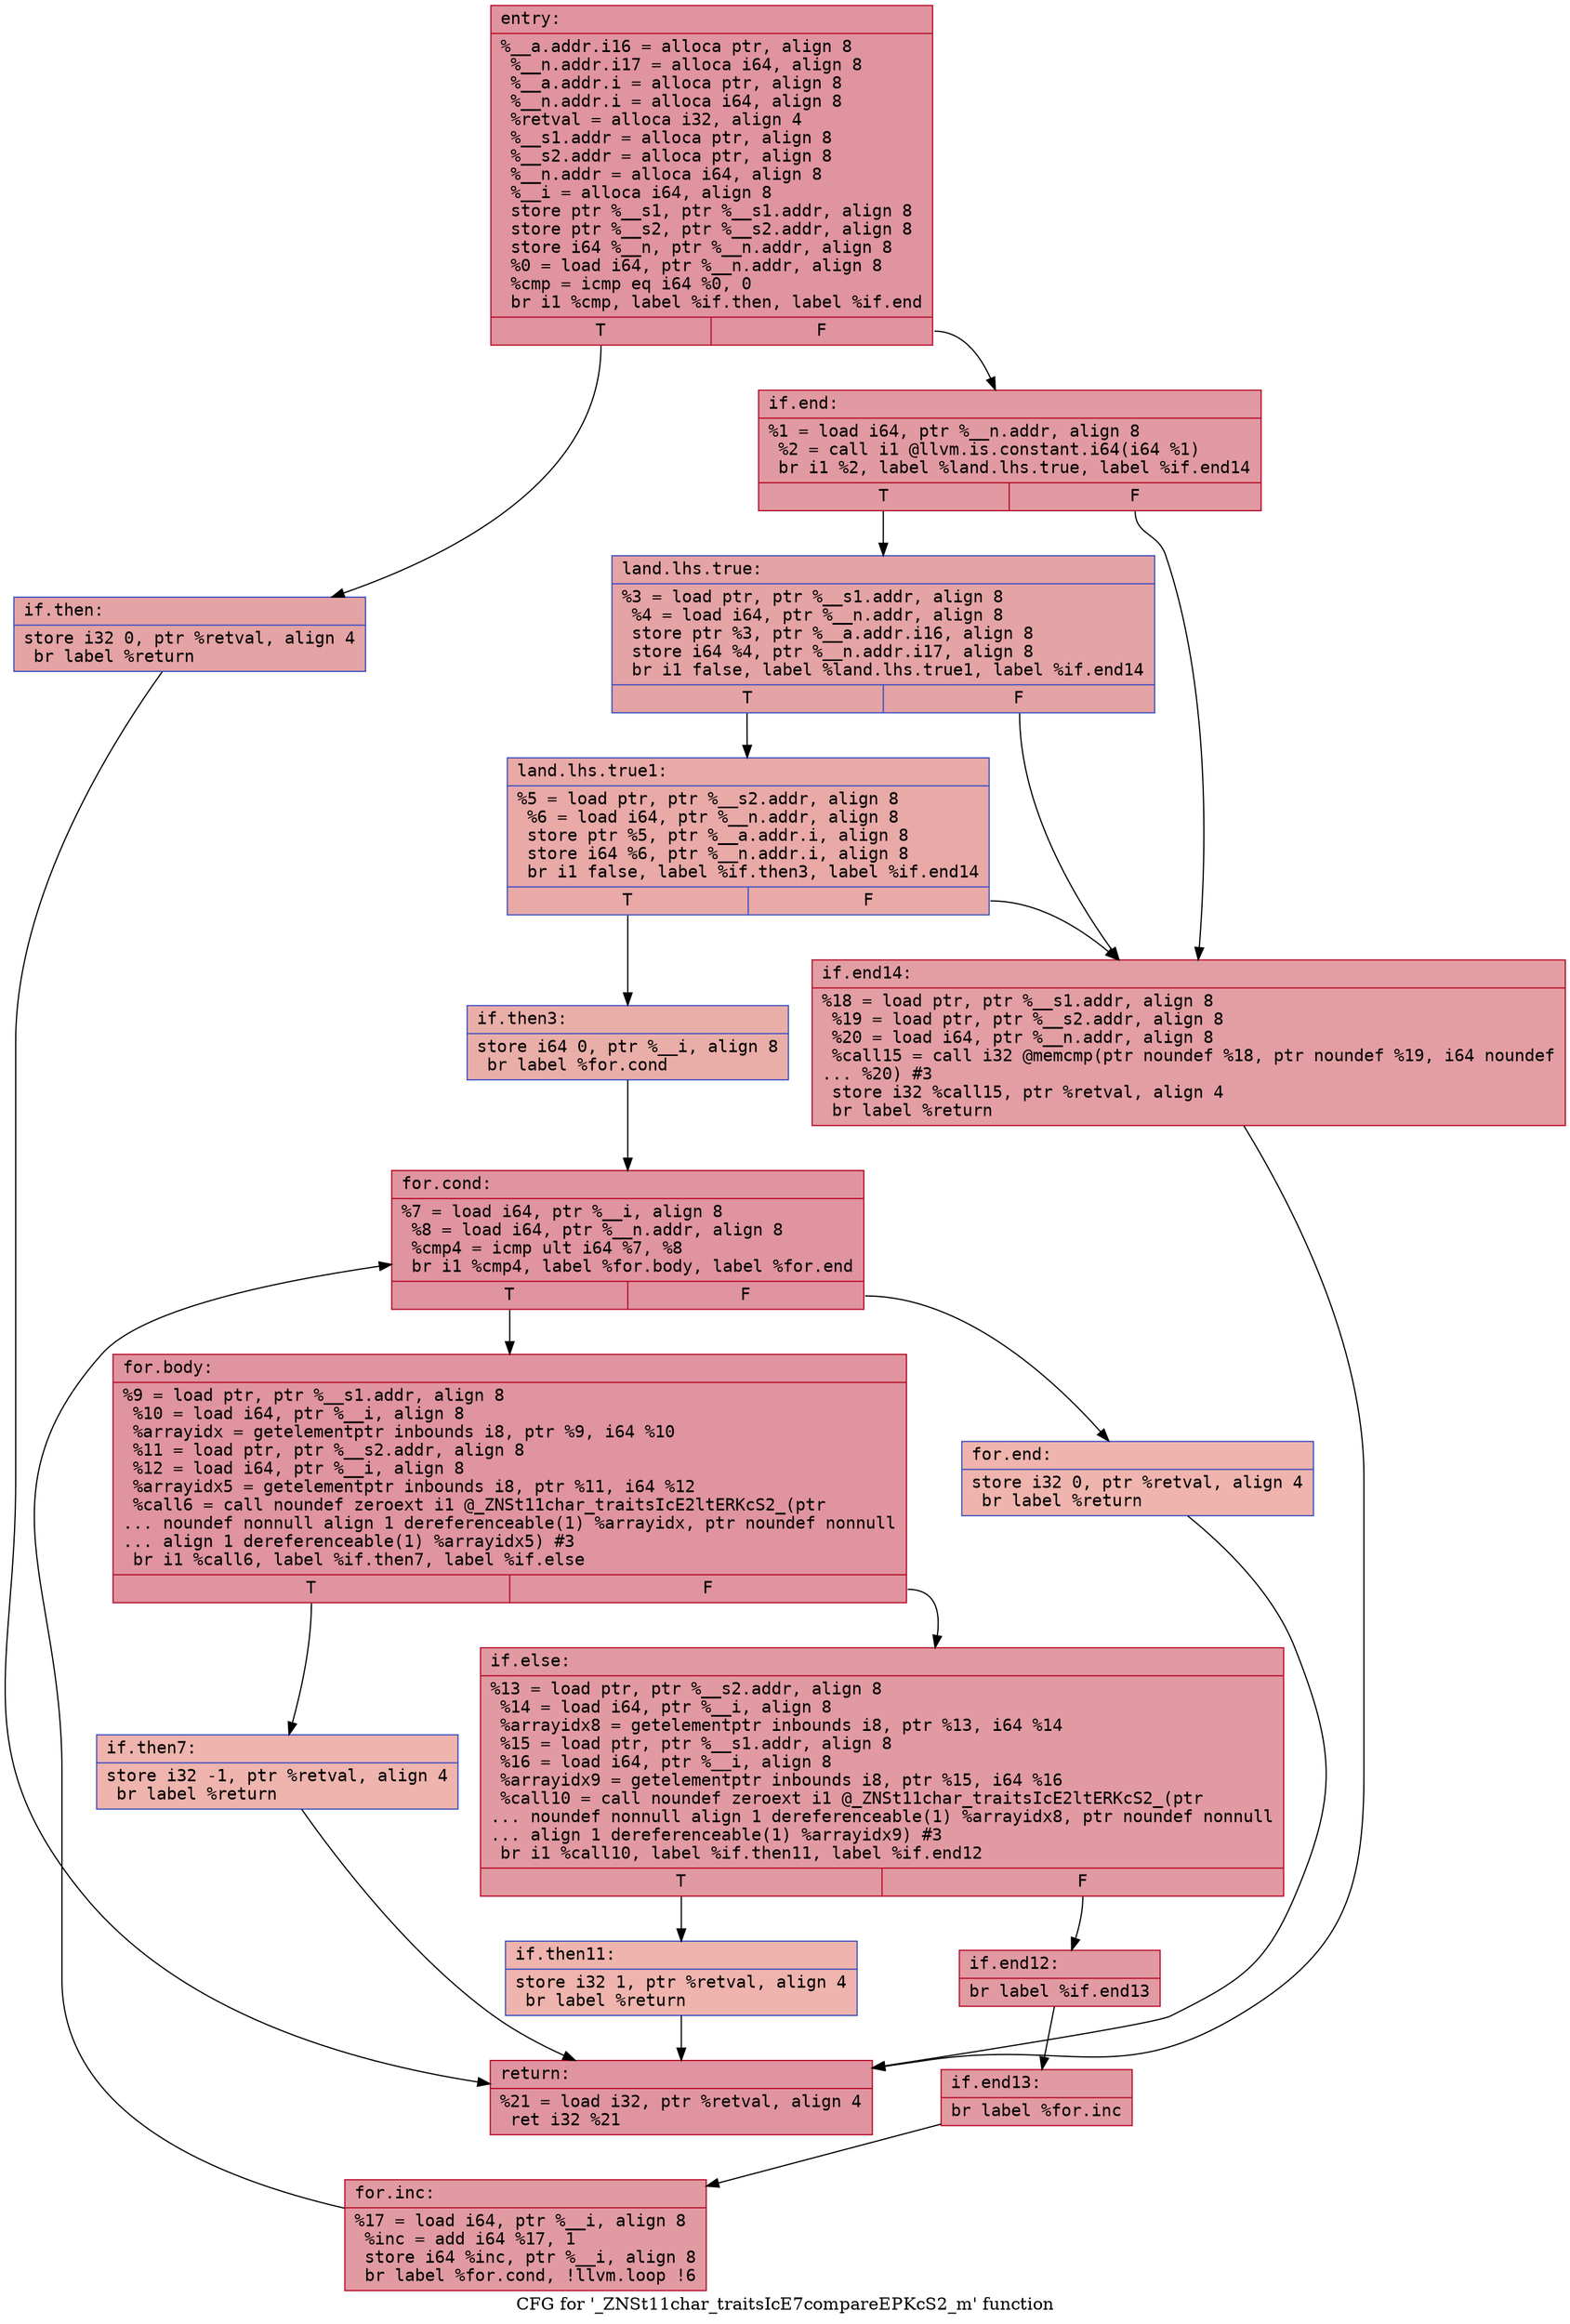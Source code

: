 digraph "CFG for '_ZNSt11char_traitsIcE7compareEPKcS2_m' function" {
	label="CFG for '_ZNSt11char_traitsIcE7compareEPKcS2_m' function";

	Node0x556bfe9f48c0 [shape=record,color="#b70d28ff", style=filled, fillcolor="#b70d2870" fontname="Courier",label="{entry:\l|  %__a.addr.i16 = alloca ptr, align 8\l  %__n.addr.i17 = alloca i64, align 8\l  %__a.addr.i = alloca ptr, align 8\l  %__n.addr.i = alloca i64, align 8\l  %retval = alloca i32, align 4\l  %__s1.addr = alloca ptr, align 8\l  %__s2.addr = alloca ptr, align 8\l  %__n.addr = alloca i64, align 8\l  %__i = alloca i64, align 8\l  store ptr %__s1, ptr %__s1.addr, align 8\l  store ptr %__s2, ptr %__s2.addr, align 8\l  store i64 %__n, ptr %__n.addr, align 8\l  %0 = load i64, ptr %__n.addr, align 8\l  %cmp = icmp eq i64 %0, 0\l  br i1 %cmp, label %if.then, label %if.end\l|{<s0>T|<s1>F}}"];
	Node0x556bfe9f48c0:s0 -> Node0x556bfe9f52f0[tooltip="entry -> if.then\nProbability 37.50%" ];
	Node0x556bfe9f48c0:s1 -> Node0x556bfe9f5360[tooltip="entry -> if.end\nProbability 62.50%" ];
	Node0x556bfe9f52f0 [shape=record,color="#3d50c3ff", style=filled, fillcolor="#c32e3170" fontname="Courier",label="{if.then:\l|  store i32 0, ptr %retval, align 4\l  br label %return\l}"];
	Node0x556bfe9f52f0 -> Node0x556bfe9f5580[tooltip="if.then -> return\nProbability 100.00%" ];
	Node0x556bfe9f5360 [shape=record,color="#b70d28ff", style=filled, fillcolor="#bb1b2c70" fontname="Courier",label="{if.end:\l|  %1 = load i64, ptr %__n.addr, align 8\l  %2 = call i1 @llvm.is.constant.i64(i64 %1)\l  br i1 %2, label %land.lhs.true, label %if.end14\l|{<s0>T|<s1>F}}"];
	Node0x556bfe9f5360:s0 -> Node0x556bfe9f58a0[tooltip="if.end -> land.lhs.true\nProbability 50.00%" ];
	Node0x556bfe9f5360:s1 -> Node0x556bfe9f5950[tooltip="if.end -> if.end14\nProbability 50.00%" ];
	Node0x556bfe9f58a0 [shape=record,color="#3d50c3ff", style=filled, fillcolor="#c32e3170" fontname="Courier",label="{land.lhs.true:\l|  %3 = load ptr, ptr %__s1.addr, align 8\l  %4 = load i64, ptr %__n.addr, align 8\l  store ptr %3, ptr %__a.addr.i16, align 8\l  store i64 %4, ptr %__n.addr.i17, align 8\l  br i1 false, label %land.lhs.true1, label %if.end14\l|{<s0>T|<s1>F}}"];
	Node0x556bfe9f58a0:s0 -> Node0x556bfe9f5d20[tooltip="land.lhs.true -> land.lhs.true1\nProbability 50.00%" ];
	Node0x556bfe9f58a0:s1 -> Node0x556bfe9f5950[tooltip="land.lhs.true -> if.end14\nProbability 50.00%" ];
	Node0x556bfe9f5d20 [shape=record,color="#3d50c3ff", style=filled, fillcolor="#ca3b3770" fontname="Courier",label="{land.lhs.true1:\l|  %5 = load ptr, ptr %__s2.addr, align 8\l  %6 = load i64, ptr %__n.addr, align 8\l  store ptr %5, ptr %__a.addr.i, align 8\l  store i64 %6, ptr %__n.addr.i, align 8\l  br i1 false, label %if.then3, label %if.end14\l|{<s0>T|<s1>F}}"];
	Node0x556bfe9f5d20:s0 -> Node0x556bfe9f6090[tooltip="land.lhs.true1 -> if.then3\nProbability 50.00%" ];
	Node0x556bfe9f5d20:s1 -> Node0x556bfe9f5950[tooltip="land.lhs.true1 -> if.end14\nProbability 50.00%" ];
	Node0x556bfe9f6090 [shape=record,color="#3d50c3ff", style=filled, fillcolor="#d0473d70" fontname="Courier",label="{if.then3:\l|  store i64 0, ptr %__i, align 8\l  br label %for.cond\l}"];
	Node0x556bfe9f6090 -> Node0x556bfe9f6260[tooltip="if.then3 -> for.cond\nProbability 100.00%" ];
	Node0x556bfe9f6260 [shape=record,color="#b70d28ff", style=filled, fillcolor="#b70d2870" fontname="Courier",label="{for.cond:\l|  %7 = load i64, ptr %__i, align 8\l  %8 = load i64, ptr %__n.addr, align 8\l  %cmp4 = icmp ult i64 %7, %8\l  br i1 %cmp4, label %for.body, label %for.end\l|{<s0>T|<s1>F}}"];
	Node0x556bfe9f6260:s0 -> Node0x556bfe9f6500[tooltip="for.cond -> for.body\nProbability 96.88%" ];
	Node0x556bfe9f6260:s1 -> Node0x556bfe9f6580[tooltip="for.cond -> for.end\nProbability 3.12%" ];
	Node0x556bfe9f6500 [shape=record,color="#b70d28ff", style=filled, fillcolor="#b70d2870" fontname="Courier",label="{for.body:\l|  %9 = load ptr, ptr %__s1.addr, align 8\l  %10 = load i64, ptr %__i, align 8\l  %arrayidx = getelementptr inbounds i8, ptr %9, i64 %10\l  %11 = load ptr, ptr %__s2.addr, align 8\l  %12 = load i64, ptr %__i, align 8\l  %arrayidx5 = getelementptr inbounds i8, ptr %11, i64 %12\l  %call6 = call noundef zeroext i1 @_ZNSt11char_traitsIcE2ltERKcS2_(ptr\l... noundef nonnull align 1 dereferenceable(1) %arrayidx, ptr noundef nonnull\l... align 1 dereferenceable(1) %arrayidx5) #3\l  br i1 %call6, label %if.then7, label %if.else\l|{<s0>T|<s1>F}}"];
	Node0x556bfe9f6500:s0 -> Node0x556bfe9f6e80[tooltip="for.body -> if.then7\nProbability 3.12%" ];
	Node0x556bfe9f6500:s1 -> Node0x556bfe9f6f30[tooltip="for.body -> if.else\nProbability 96.88%" ];
	Node0x556bfe9f6e80 [shape=record,color="#3d50c3ff", style=filled, fillcolor="#d8564670" fontname="Courier",label="{if.then7:\l|  store i32 -1, ptr %retval, align 4\l  br label %return\l}"];
	Node0x556bfe9f6e80 -> Node0x556bfe9f5580[tooltip="if.then7 -> return\nProbability 100.00%" ];
	Node0x556bfe9f6f30 [shape=record,color="#b70d28ff", style=filled, fillcolor="#bb1b2c70" fontname="Courier",label="{if.else:\l|  %13 = load ptr, ptr %__s2.addr, align 8\l  %14 = load i64, ptr %__i, align 8\l  %arrayidx8 = getelementptr inbounds i8, ptr %13, i64 %14\l  %15 = load ptr, ptr %__s1.addr, align 8\l  %16 = load i64, ptr %__i, align 8\l  %arrayidx9 = getelementptr inbounds i8, ptr %15, i64 %16\l  %call10 = call noundef zeroext i1 @_ZNSt11char_traitsIcE2ltERKcS2_(ptr\l... noundef nonnull align 1 dereferenceable(1) %arrayidx8, ptr noundef nonnull\l... align 1 dereferenceable(1) %arrayidx9) #3\l  br i1 %call10, label %if.then11, label %if.end12\l|{<s0>T|<s1>F}}"];
	Node0x556bfe9f6f30:s0 -> Node0x556bfe9f7710[tooltip="if.else -> if.then11\nProbability 3.12%" ];
	Node0x556bfe9f6f30:s1 -> Node0x556bfe9f7760[tooltip="if.else -> if.end12\nProbability 96.88%" ];
	Node0x556bfe9f7710 [shape=record,color="#3d50c3ff", style=filled, fillcolor="#d8564670" fontname="Courier",label="{if.then11:\l|  store i32 1, ptr %retval, align 4\l  br label %return\l}"];
	Node0x556bfe9f7710 -> Node0x556bfe9f5580[tooltip="if.then11 -> return\nProbability 100.00%" ];
	Node0x556bfe9f7760 [shape=record,color="#b70d28ff", style=filled, fillcolor="#bb1b2c70" fontname="Courier",label="{if.end12:\l|  br label %if.end13\l}"];
	Node0x556bfe9f7760 -> Node0x556bfe9f7970[tooltip="if.end12 -> if.end13\nProbability 100.00%" ];
	Node0x556bfe9f7970 [shape=record,color="#b70d28ff", style=filled, fillcolor="#bb1b2c70" fontname="Courier",label="{if.end13:\l|  br label %for.inc\l}"];
	Node0x556bfe9f7970 -> Node0x556bfe9f7a60[tooltip="if.end13 -> for.inc\nProbability 100.00%" ];
	Node0x556bfe9f7a60 [shape=record,color="#b70d28ff", style=filled, fillcolor="#bb1b2c70" fontname="Courier",label="{for.inc:\l|  %17 = load i64, ptr %__i, align 8\l  %inc = add i64 %17, 1\l  store i64 %inc, ptr %__i, align 8\l  br label %for.cond, !llvm.loop !6\l}"];
	Node0x556bfe9f7a60 -> Node0x556bfe9f6260[tooltip="for.inc -> for.cond\nProbability 100.00%" ];
	Node0x556bfe9f6580 [shape=record,color="#3d50c3ff", style=filled, fillcolor="#d8564670" fontname="Courier",label="{for.end:\l|  store i32 0, ptr %retval, align 4\l  br label %return\l}"];
	Node0x556bfe9f6580 -> Node0x556bfe9f5580[tooltip="for.end -> return\nProbability 100.00%" ];
	Node0x556bfe9f5950 [shape=record,color="#b70d28ff", style=filled, fillcolor="#be242e70" fontname="Courier",label="{if.end14:\l|  %18 = load ptr, ptr %__s1.addr, align 8\l  %19 = load ptr, ptr %__s2.addr, align 8\l  %20 = load i64, ptr %__n.addr, align 8\l  %call15 = call i32 @memcmp(ptr noundef %18, ptr noundef %19, i64 noundef\l... %20) #3\l  store i32 %call15, ptr %retval, align 4\l  br label %return\l}"];
	Node0x556bfe9f5950 -> Node0x556bfe9f5580[tooltip="if.end14 -> return\nProbability 100.00%" ];
	Node0x556bfe9f5580 [shape=record,color="#b70d28ff", style=filled, fillcolor="#b70d2870" fontname="Courier",label="{return:\l|  %21 = load i32, ptr %retval, align 4\l  ret i32 %21\l}"];
}
